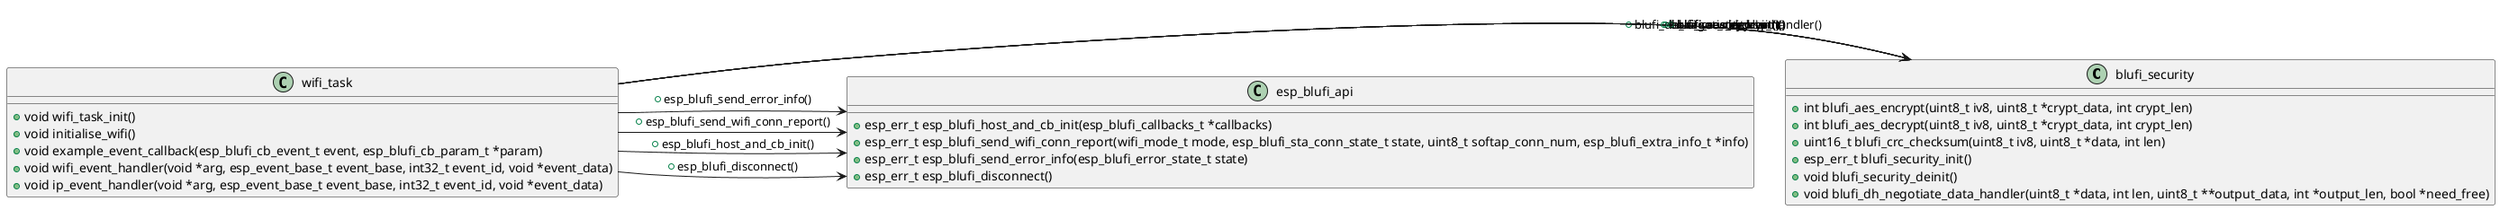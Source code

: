 @startuml
!define RECTANGLE class

top to bottom direction

RECTANGLE blufi_security {
    +int blufi_aes_encrypt(uint8_t iv8, uint8_t *crypt_data, int crypt_len)
    +int blufi_aes_decrypt(uint8_t iv8, uint8_t *crypt_data, int crypt_len)
    +uint16_t blufi_crc_checksum(uint8_t iv8, uint8_t *data, int len)
    +esp_err_t blufi_security_init()
    +void blufi_security_deinit()
    +void blufi_dh_negotiate_data_handler(uint8_t *data, int len, uint8_t **output_data, int *output_len, bool *need_free)
}

RECTANGLE wifi_task {
    +void wifi_task_init()
    +void initialise_wifi()
    +void example_event_callback(esp_blufi_cb_event_t event, esp_blufi_cb_param_t *param)
    +void wifi_event_handler(void *arg, esp_event_base_t event_base, int32_t event_id, void *event_data)
    +void ip_event_handler(void *arg, esp_event_base_t event_base, int32_t event_id, void *event_data)
}

RECTANGLE esp_blufi_api {
    +esp_err_t esp_blufi_host_and_cb_init(esp_blufi_callbacks_t *callbacks)
    +esp_err_t esp_blufi_send_wifi_conn_report(wifi_mode_t mode, esp_blufi_sta_conn_state_t state, uint8_t softap_conn_num, esp_blufi_extra_info_t *info)
    +esp_err_t esp_blufi_send_error_info(esp_blufi_error_state_t state)
    +esp_err_t esp_blufi_disconnect()
}

wifi_task -> blufi_security : +blufi_aes_encrypt()
wifi_task -> blufi_security : +blufi_aes_decrypt()
wifi_task -> blufi_security : +blufi_crc_checksum()
wifi_task -> blufi_security : +blufi_dh_negotiate_data_handler()
wifi_task -> blufi_security : +blufi_security_init()
wifi_task -> blufi_security : +blufi_security_deinit()

wifi_task -> esp_blufi_api : +esp_blufi_host_and_cb_init()
wifi_task -> esp_blufi_api : +esp_blufi_send_wifi_conn_report()
wifi_task -> esp_blufi_api : +esp_blufi_send_error_info()
wifi_task -> esp_blufi_api : +esp_blufi_disconnect()

@enduml